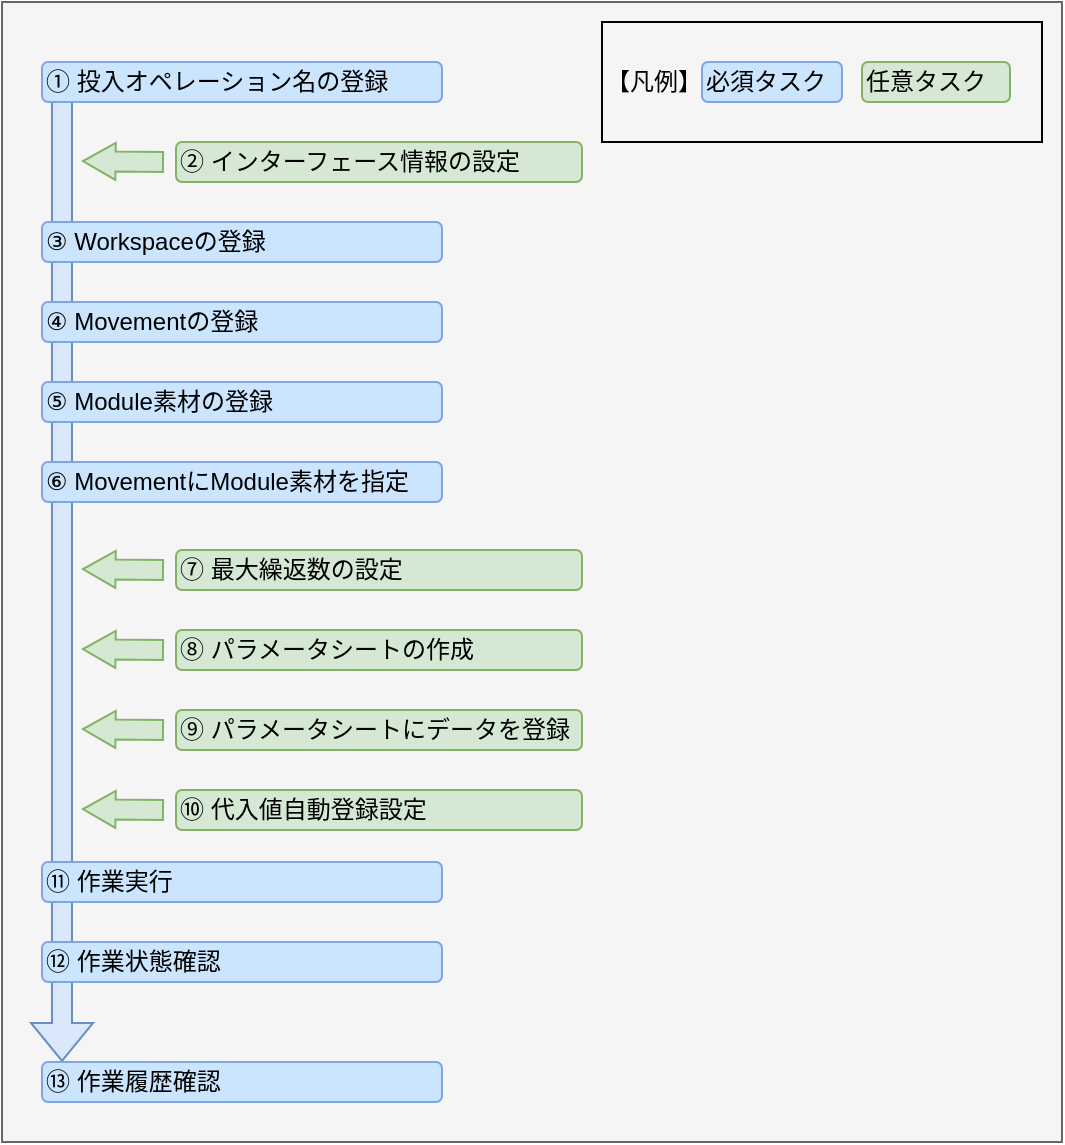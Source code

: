 <mxfile version="21.3.4" type="device">
  <diagram name="CLI作業フロー" id="Mp-aMMedsoSOPvz132cQ">
    <mxGraphModel dx="1434" dy="707" grid="1" gridSize="10" guides="1" tooltips="1" connect="1" arrows="1" fold="1" page="1" pageScale="1" pageWidth="827" pageHeight="1169" math="0" shadow="0">
      <root>
        <mxCell id="0" />
        <mxCell id="1" parent="0" />
        <mxCell id="87Px8HUi0RlLkoZZstVn-1" value="" style="rounded=0;whiteSpace=wrap;html=1;fillColor=#f5f5f5;strokeColor=#666666;fontColor=#333333;fontSize=11;" vertex="1" parent="1">
          <mxGeometry x="100" y="30" width="530" height="570" as="geometry" />
        </mxCell>
        <mxCell id="87Px8HUi0RlLkoZZstVn-2" value="" style="shape=flexArrow;endArrow=classic;html=1;rounded=0;fillColor=#dae8fc;strokeColor=#6c8ebf;" edge="1" parent="1">
          <mxGeometry width="50" height="50" relative="1" as="geometry">
            <mxPoint x="130" y="60" as="sourcePoint" />
            <mxPoint x="130" y="560" as="targetPoint" />
          </mxGeometry>
        </mxCell>
        <mxCell id="87Px8HUi0RlLkoZZstVn-3" value="① 投入オペレーション名の登録" style="rounded=1;whiteSpace=wrap;html=1;align=left;fillColor=#CCE5FF;strokeColor=#7EA6E0;" vertex="1" parent="1">
          <mxGeometry x="120" y="60" width="200" height="20" as="geometry" />
        </mxCell>
        <mxCell id="87Px8HUi0RlLkoZZstVn-4" value="【凡例】" style="verticalLabelPosition=middle;verticalAlign=middle;html=1;shape=mxgraph.basic.rect;fillColor2=none;strokeWidth=1;size=20;indent=5;labelPosition=center;align=left;fillColor=none;" vertex="1" parent="1">
          <mxGeometry x="400" y="40" width="220" height="60" as="geometry" />
        </mxCell>
        <mxCell id="87Px8HUi0RlLkoZZstVn-5" value="必須タスク" style="rounded=1;whiteSpace=wrap;html=1;align=left;fillColor=#CCE5FF;strokeColor=#7EA6E0;" vertex="1" parent="1">
          <mxGeometry x="450" y="60" width="70" height="20" as="geometry" />
        </mxCell>
        <mxCell id="87Px8HUi0RlLkoZZstVn-6" value="任意タスク" style="rounded=1;whiteSpace=wrap;html=1;align=left;fillColor=#D5E8D4;strokeColor=#82b366;" vertex="1" parent="1">
          <mxGeometry x="530" y="60" width="74" height="20" as="geometry" />
        </mxCell>
        <mxCell id="87Px8HUi0RlLkoZZstVn-7" value="③ Workspaceの登録" style="rounded=1;whiteSpace=wrap;html=1;align=left;fillColor=#CCE5FF;strokeColor=#7EA6E0;" vertex="1" parent="1">
          <mxGeometry x="120" y="140" width="200" height="20" as="geometry" />
        </mxCell>
        <mxCell id="87Px8HUi0RlLkoZZstVn-8" value="④ Movementの登録" style="rounded=1;whiteSpace=wrap;html=1;align=left;fillColor=#CCE5FF;strokeColor=#7EA6E0;" vertex="1" parent="1">
          <mxGeometry x="120" y="180" width="200" height="20" as="geometry" />
        </mxCell>
        <mxCell id="87Px8HUi0RlLkoZZstVn-9" value="⑤ Module素材の登録" style="rounded=1;whiteSpace=wrap;html=1;align=left;fillColor=#CCE5FF;strokeColor=#7EA6E0;" vertex="1" parent="1">
          <mxGeometry x="120" y="220" width="200" height="20" as="geometry" />
        </mxCell>
        <mxCell id="87Px8HUi0RlLkoZZstVn-10" value="⑥ MovementにModule素材を指定" style="rounded=1;whiteSpace=wrap;html=1;align=left;fillColor=#CCE5FF;strokeColor=#7EA6E0;" vertex="1" parent="1">
          <mxGeometry x="120" y="260" width="200" height="20" as="geometry" />
        </mxCell>
        <mxCell id="87Px8HUi0RlLkoZZstVn-11" value="⑪ 作業実行" style="rounded=1;whiteSpace=wrap;html=1;align=left;fillColor=#CCE5FF;strokeColor=#7EA6E0;" vertex="1" parent="1">
          <mxGeometry x="120" y="460" width="200" height="20" as="geometry" />
        </mxCell>
        <mxCell id="87Px8HUi0RlLkoZZstVn-12" value="⑦ 最大繰返数の設定" style="rounded=1;whiteSpace=wrap;html=1;align=left;fillColor=#D5E8D4;strokeColor=#82b366;" vertex="1" parent="1">
          <mxGeometry x="187" y="304" width="203" height="20" as="geometry" />
        </mxCell>
        <mxCell id="87Px8HUi0RlLkoZZstVn-13" value="" style="shape=flexArrow;endArrow=classic;html=1;rounded=0;fillColor=#d5e8d4;strokeColor=#82b366;endWidth=7.5;endSize=5.092;" edge="1" parent="1">
          <mxGeometry width="50" height="50" relative="1" as="geometry">
            <mxPoint x="181" y="314" as="sourcePoint" />
            <mxPoint x="140" y="313.5" as="targetPoint" />
          </mxGeometry>
        </mxCell>
        <mxCell id="87Px8HUi0RlLkoZZstVn-14" value="⑧ パラメータシートの作成" style="rounded=1;whiteSpace=wrap;html=1;align=left;fillColor=#D5E8D4;strokeColor=#82b366;" vertex="1" parent="1">
          <mxGeometry x="187" y="344" width="203" height="20" as="geometry" />
        </mxCell>
        <mxCell id="87Px8HUi0RlLkoZZstVn-15" value="" style="shape=flexArrow;endArrow=classic;html=1;rounded=0;fillColor=#d5e8d4;strokeColor=#82b366;endWidth=7.5;endSize=5.092;" edge="1" parent="1">
          <mxGeometry width="50" height="50" relative="1" as="geometry">
            <mxPoint x="181" y="354" as="sourcePoint" />
            <mxPoint x="140" y="353.5" as="targetPoint" />
          </mxGeometry>
        </mxCell>
        <mxCell id="87Px8HUi0RlLkoZZstVn-16" value="⑨ パラメータシートにデータを登録" style="rounded=1;whiteSpace=wrap;html=1;align=left;fillColor=#D5E8D4;strokeColor=#82b366;" vertex="1" parent="1">
          <mxGeometry x="187" y="384" width="203" height="20" as="geometry" />
        </mxCell>
        <mxCell id="87Px8HUi0RlLkoZZstVn-17" value="" style="shape=flexArrow;endArrow=classic;html=1;rounded=0;fillColor=#d5e8d4;strokeColor=#82b366;endWidth=7.5;endSize=5.092;" edge="1" parent="1">
          <mxGeometry width="50" height="50" relative="1" as="geometry">
            <mxPoint x="181" y="394" as="sourcePoint" />
            <mxPoint x="140" y="393.5" as="targetPoint" />
          </mxGeometry>
        </mxCell>
        <mxCell id="87Px8HUi0RlLkoZZstVn-18" value="⑩ 代入値自動登録設定" style="rounded=1;whiteSpace=wrap;html=1;align=left;fillColor=#D5E8D4;strokeColor=#82b366;" vertex="1" parent="1">
          <mxGeometry x="187" y="424" width="203" height="20" as="geometry" />
        </mxCell>
        <mxCell id="87Px8HUi0RlLkoZZstVn-19" value="" style="shape=flexArrow;endArrow=classic;html=1;rounded=0;fillColor=#d5e8d4;strokeColor=#82b366;endWidth=7.5;endSize=5.092;" edge="1" parent="1">
          <mxGeometry width="50" height="50" relative="1" as="geometry">
            <mxPoint x="181" y="434" as="sourcePoint" />
            <mxPoint x="140" y="433.5" as="targetPoint" />
          </mxGeometry>
        </mxCell>
        <mxCell id="87Px8HUi0RlLkoZZstVn-20" value="⑫ 作業状態確認" style="rounded=1;whiteSpace=wrap;html=1;align=left;fillColor=#CCE5FF;strokeColor=#7EA6E0;" vertex="1" parent="1">
          <mxGeometry x="120" y="500" width="200" height="20" as="geometry" />
        </mxCell>
        <mxCell id="87Px8HUi0RlLkoZZstVn-21" value="⑬ 作業履歴確認" style="rounded=1;whiteSpace=wrap;html=1;align=left;fillColor=#CCE5FF;strokeColor=#7EA6E0;" vertex="1" parent="1">
          <mxGeometry x="120" y="560" width="200" height="20" as="geometry" />
        </mxCell>
        <mxCell id="87Px8HUi0RlLkoZZstVn-22" value="② インターフェース情報の設定" style="rounded=1;whiteSpace=wrap;html=1;align=left;fillColor=#D5E8D4;strokeColor=#82b366;" vertex="1" parent="1">
          <mxGeometry x="187" y="100" width="203" height="20" as="geometry" />
        </mxCell>
        <mxCell id="87Px8HUi0RlLkoZZstVn-23" value="" style="shape=flexArrow;endArrow=classic;html=1;rounded=0;fillColor=#d5e8d4;strokeColor=#82b366;endWidth=7.5;endSize=5.092;" edge="1" parent="1">
          <mxGeometry width="50" height="50" relative="1" as="geometry">
            <mxPoint x="181" y="110" as="sourcePoint" />
            <mxPoint x="140" y="109.5" as="targetPoint" />
          </mxGeometry>
        </mxCell>
      </root>
    </mxGraphModel>
  </diagram>
</mxfile>
